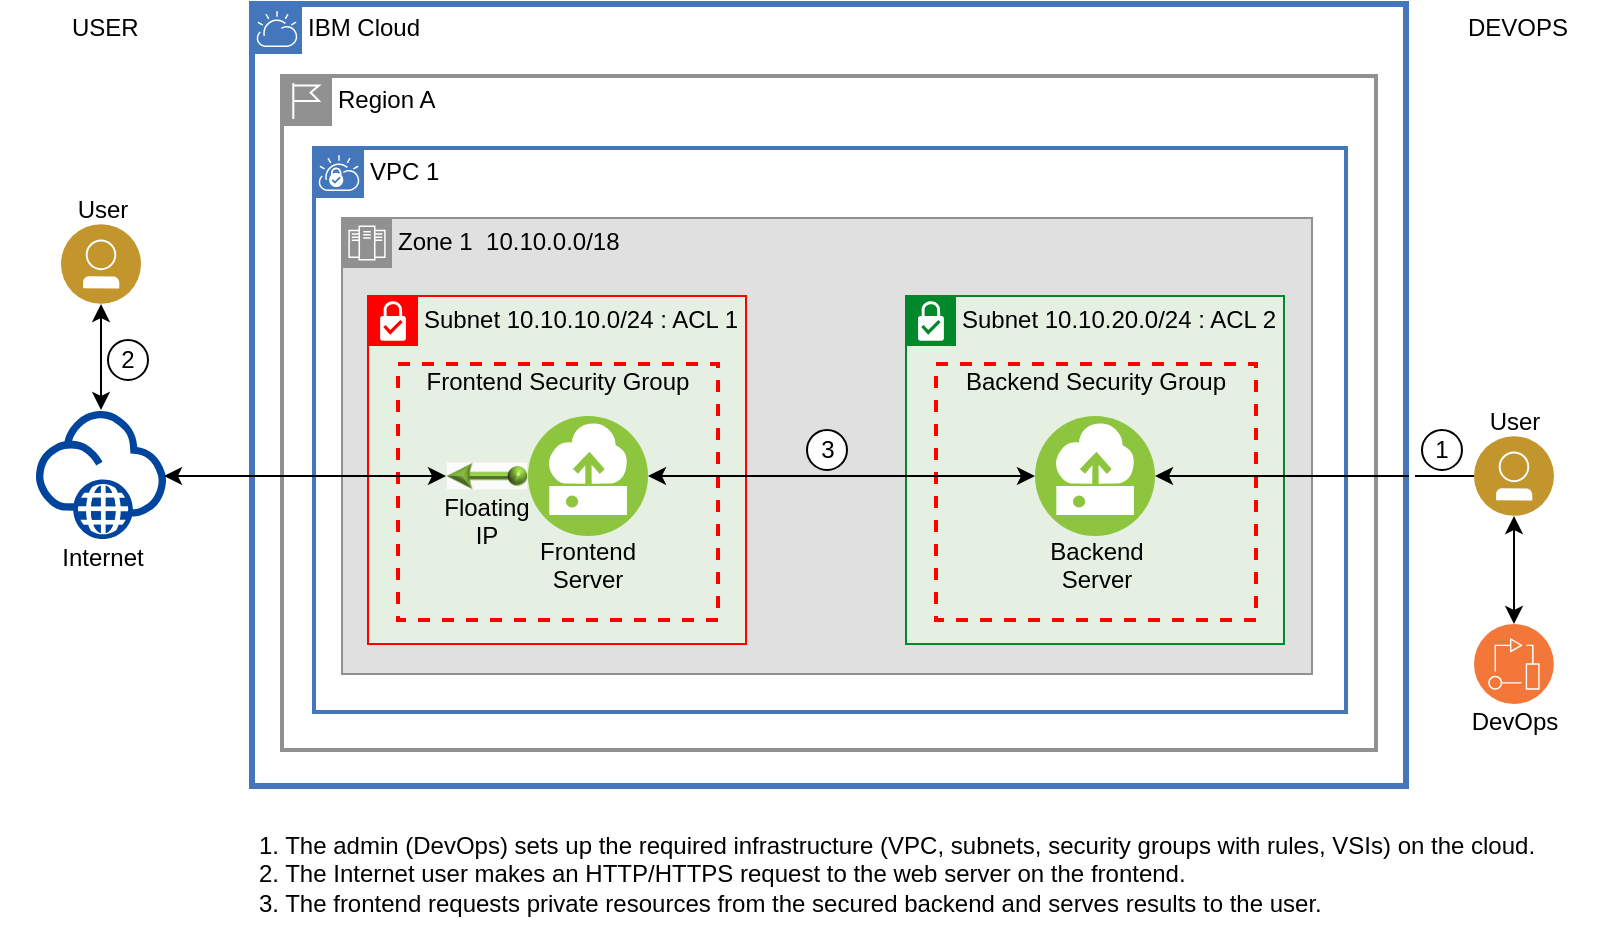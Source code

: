 <mxfile version="12.6.6" type="device"><diagram id="gla63Dk0FSsQ5Y3dld1r" name="Page-1"><mxGraphModel dx="1955" dy="485" grid="1" gridSize="10" guides="1" tooltips="1" connect="1" arrows="1" fold="1" page="1" pageScale="1" pageWidth="1169" pageHeight="827" math="0" shadow="0"><root><mxCell id="0"/><mxCell id="1" parent="0"/><mxCell id="XdhBxeVjwwG-wrsQRxkh-4" value="USER" style="image=img/lib/ibm/vpc/PublicTagOff.svg;imageWidth=25;imageHeight=25;imageAlign=left;imageVerticalAlign=top;fontStyle=0;horizontal=1;verticalAlign=top;align=left;spacingLeft=32;spacingTop=-2;collapsible=0;startSize=28;fillColor=none;rounded=0;whiteSpace=wrap;html=1;absoluteArcSize=1;arcSize=0;strokeColor=#FFFFFF;strokeWidth=3;dashed=0;container=1;" parent="1" vertex="1"><mxGeometry x="-22" y="120" width="121" height="391" as="geometry"/></mxCell><mxCell id="dCvMZ2OZZOgdDhihUdpA-3" value="Internet" style="aspect=fixed;perimeter=ellipsePerimeter;html=1;align=center;shadow=0;dashed=0;image;image=img/lib/ibm/vpc/Internet.svg;labelPosition=center;verticalLabelPosition=bottom;verticalAlign=top;fontSize=12;spacingTop=-5;" parent="XdhBxeVjwwG-wrsQRxkh-4" vertex="1"><mxGeometry x="16" y="203" width="65" height="65" as="geometry"/></mxCell><mxCell id="dCvMZ2OZZOgdDhihUdpA-59" value="User" style="aspect=fixed;perimeter=ellipsePerimeter;html=1;align=center;shadow=0;dashed=0;image;image=img/lib/ibm/users/user.svg;labelPosition=center;verticalLabelPosition=top;verticalAlign=bottom;spacingTop=0;spacingBottom=-2;" parent="XdhBxeVjwwG-wrsQRxkh-4" vertex="1"><mxGeometry x="28.5" y="110" width="40" height="40" as="geometry"/></mxCell><mxCell id="wxzdjMefMCO8B9M6MLoJ-5" value="" style="edgeStyle=elbowEdgeStyle;rounded=0;elbow=vertical;html=1;labelBackgroundColor=#ffffff;startArrow=classic;startFill=1;startSize=6;endArrow=classic;endFill=1;endSize=6;jettySize=auto;orthogonalLoop=1;strokeWidth=1;fontSize=14;exitX=0.5;exitY=0;exitDx=0;exitDy=0;entryX=0.5;entryY=1;entryDx=0;entryDy=0;" parent="XdhBxeVjwwG-wrsQRxkh-4" target="dCvMZ2OZZOgdDhihUdpA-59" edge="1" source="dCvMZ2OZZOgdDhihUdpA-3"><mxGeometry width="60" height="60" relative="1" as="geometry"><mxPoint x="48" y="183" as="sourcePoint"/><mxPoint x="50" y="160" as="targetPoint"/><Array as="points"/></mxGeometry></mxCell><mxCell id="6jhYqI-JNif6bcjNG_Aq-14" value="2" style="ellipse;whiteSpace=wrap;html=1;aspect=fixed;strokeColor=#000000;fillColor=#FFFFFF;fontColor=#000000;" vertex="1" parent="XdhBxeVjwwG-wrsQRxkh-4"><mxGeometry x="52" y="168" width="20" height="20" as="geometry"/></mxCell><mxCell id="dCvMZ2OZZOgdDhihUdpA-4" value="IBM Cloud" style="shape=mxgraph.ibm.box;prType=cloud;fontStyle=0;verticalAlign=top;align=left;spacingLeft=32;spacingTop=4;fillColor=none;rounded=0;whiteSpace=wrap;html=1;strokeColor=#4376BB;strokeWidth=3;dashed=0;container=1;spacing=-4;collapsible=0;" parent="1" vertex="1"><mxGeometry x="102" y="120" width="577" height="391" as="geometry"/></mxCell><mxCell id="dCvMZ2OZZOgdDhihUdpA-5" value="Region A" style="shape=mxgraph.ibm.box;prType=region;fontStyle=0;verticalAlign=top;align=left;spacingLeft=32;spacingTop=4;fillColor=none;rounded=0;whiteSpace=wrap;html=1;strokeColor=#919191;strokeWidth=2;dashed=0;container=1;spacing=-4;collapsible=0;" parent="dCvMZ2OZZOgdDhihUdpA-4" vertex="1"><mxGeometry x="15" y="36" width="547" height="337" as="geometry"/></mxCell><mxCell id="dCvMZ2OZZOgdDhihUdpA-6" value="VPC 1" style="shape=mxgraph.ibm.box;prType=vpc;fontStyle=0;verticalAlign=top;align=left;spacingLeft=32;spacingTop=4;fillColor=none;rounded=0;whiteSpace=wrap;html=1;strokeColor=#4376BB;strokeWidth=2;dashed=0;container=1;spacing=-4;collapsible=0;" parent="dCvMZ2OZZOgdDhihUdpA-5" vertex="1"><mxGeometry x="16" y="36" width="516" height="282" as="geometry"/></mxCell><mxCell id="dCvMZ2OZZOgdDhihUdpA-7" value="&lt;div&gt;&lt;font style=&quot;font-size: 12px&quot;&gt;Zone 1&amp;nbsp; 10.10.0.0/18&lt;br&gt;&lt;/font&gt;&lt;/div&gt;" style="shape=mxgraph.ibm.box;prType=zone;fontStyle=0;verticalAlign=top;align=left;spacingLeft=32;spacingTop=4;fillColor=#E0E0E0;rounded=0;whiteSpace=wrap;html=1;strokeColor=#919191;strokeWidth=1;dashed=0;container=1;spacing=-4;collapsible=0;" parent="dCvMZ2OZZOgdDhihUdpA-6" vertex="1"><mxGeometry x="14" y="35" width="485" height="228" as="geometry"/></mxCell><mxCell id="dCvMZ2OZZOgdDhihUdpA-8" value="&lt;div&gt;&lt;font style=&quot;font-size: 12px&quot;&gt;Subnet 10.10.10.0/24 : ACL 1&lt;br&gt;&lt;/font&gt;&lt;/div&gt;" style="shape=mxgraph.ibm.box;prType=subnet;fontStyle=0;verticalAlign=top;align=left;spacingLeft=32;spacingTop=4;fillColor=#E6F0E2;rounded=0;whiteSpace=wrap;html=1;strokeColor=#FF0000;strokeWidth=1;dashed=0;container=1;spacing=-4;collapsible=0;" parent="dCvMZ2OZZOgdDhihUdpA-7" vertex="1"><mxGeometry x="13" y="39" width="189" height="174" as="geometry"/></mxCell><mxCell id="dCvMZ2OZZOgdDhihUdpA-9" value="Frontend Server" style="aspect=fixed;perimeter=ellipsePerimeter;html=1;align=center;shadow=0;dashed=0;image;image=img/lib/ibm/vpc/Instance.svg;dashPattern=1 1;fontColor=#000000;fontSize=12;labelPosition=center;verticalLabelPosition=bottom;verticalAlign=top;spacingTop=-6;spacingLeft=0;labelBackgroundColor=none;whiteSpace=wrap;" parent="dCvMZ2OZZOgdDhihUdpA-8" vertex="1"><mxGeometry x="80" y="60" width="60" height="60" as="geometry"/></mxCell><mxCell id="dCvMZ2OZZOgdDhihUdpA-11" value="&lt;div&gt;Floating &lt;br&gt;&lt;/div&gt;&lt;div&gt;IP&lt;/div&gt;" style="aspect=fixed;perimeter=ellipsePerimeter;html=1;align=center;shadow=0;dashed=0;image;image=img/lib/ibm/vpc/FloatingIP.svg;fontColor=#000000;labelPosition=center;verticalLabelPosition=bottom;verticalAlign=top;fontSize=12;spacingLeft=-1;spacingTop=-19;spacingBottom=-20;rotation=0;textDirection=rtl;flipH=0;flipV=1;direction=west;labelBackgroundColor=none;" parent="dCvMZ2OZZOgdDhihUdpA-8" vertex="1"><mxGeometry x="39" y="69.5" width="41" height="41" as="geometry"/></mxCell><mxCell id="dCvMZ2OZZOgdDhihUdpA-20" value="Frontend Security Group" style="fontStyle=0;verticalAlign=top;align=center;spacingTop=-5;fillColor=none;rounded=0;whiteSpace=wrap;html=1;strokeColor=#FF0000;strokeWidth=2;dashed=1;container=1;collapsible=0;spacingLeft=0;" parent="dCvMZ2OZZOgdDhihUdpA-8" vertex="1"><mxGeometry x="15" y="34" width="160" height="128" as="geometry"/></mxCell><mxCell id="dCvMZ2OZZOgdDhihUdpA-13" value="&lt;div&gt;&lt;font style=&quot;font-size: 12px&quot;&gt;Subnet 10.10.20.0/24&lt;/font&gt; : ACL 2&lt;br&gt;&lt;/div&gt;" style="shape=mxgraph.ibm.box;prType=subnet;fontStyle=0;verticalAlign=top;align=left;spacingLeft=32;spacingTop=4;fillColor=#E6F0E2;rounded=0;whiteSpace=wrap;html=1;strokeColor=#00882B;strokeWidth=1;dashed=0;container=1;spacing=-4;collapsible=0;" parent="dCvMZ2OZZOgdDhihUdpA-7" vertex="1"><mxGeometry x="282" y="39" width="189" height="174" as="geometry"/></mxCell><mxCell id="dCvMZ2OZZOgdDhihUdpA-14" value="&lt;div&gt;Backend&lt;/div&gt;&lt;div&gt;Server&lt;br&gt;&lt;/div&gt;" style="aspect=fixed;perimeter=ellipsePerimeter;html=1;align=center;shadow=0;dashed=0;image;image=img/lib/ibm/vpc/Instance.svg;dashPattern=1 1;fontColor=#000000;fontSize=12;labelPosition=center;verticalLabelPosition=bottom;verticalAlign=top;imageBackground=none;labelBackgroundColor=none;spacingTop=-6;" parent="dCvMZ2OZZOgdDhihUdpA-13" vertex="1"><mxGeometry x="64.5" y="60" width="60" height="60" as="geometry"/></mxCell><mxCell id="6jhYqI-JNif6bcjNG_Aq-4" value="Backend Security Group" style="fontStyle=0;verticalAlign=top;align=center;spacingTop=-5;fillColor=none;rounded=0;whiteSpace=wrap;html=1;strokeColor=#FF0000;strokeWidth=2;dashed=1;container=1;collapsible=0;spacingLeft=0;" vertex="1" parent="dCvMZ2OZZOgdDhihUdpA-13"><mxGeometry x="15" y="34" width="160" height="128" as="geometry"/></mxCell><mxCell id="6jhYqI-JNif6bcjNG_Aq-6" style="edgeStyle=orthogonalEdgeStyle;rounded=0;orthogonalLoop=1;jettySize=auto;html=1;exitX=1;exitY=0.5;exitDx=0;exitDy=0;entryX=0;entryY=0.5;entryDx=0;entryDy=0;startArrow=classic;startFill=1;" edge="1" parent="dCvMZ2OZZOgdDhihUdpA-7" source="dCvMZ2OZZOgdDhihUdpA-9" target="dCvMZ2OZZOgdDhihUdpA-14"><mxGeometry relative="1" as="geometry"/></mxCell><mxCell id="6jhYqI-JNif6bcjNG_Aq-13" value="3" style="ellipse;whiteSpace=wrap;html=1;aspect=fixed;strokeColor=#000000;fillColor=#FFFFFF;fontColor=#000000;" vertex="1" parent="dCvMZ2OZZOgdDhihUdpA-7"><mxGeometry x="232.5" y="106" width="20" height="20" as="geometry"/></mxCell><mxCell id="wxzdjMefMCO8B9M6MLoJ-28" value="" style="edgeStyle=elbowEdgeStyle;rounded=0;elbow=vertical;html=1;labelBackgroundColor=#ffffff;startArrow=classic;startFill=1;startSize=6;endArrow=classic;endFill=1;endSize=6;jettySize=auto;orthogonalLoop=1;strokeWidth=1;fontSize=14;entryX=1;entryY=0.5;entryDx=0;entryDy=0;" parent="1" edge="1" target="dCvMZ2OZZOgdDhihUdpA-11"><mxGeometry width="60" height="60" relative="1" as="geometry"><mxPoint x="58" y="356" as="sourcePoint"/><mxPoint x="180" y="386" as="targetPoint"/><Array as="points"><mxPoint x="140" y="356"/></Array></mxGeometry></mxCell><mxCell id="6jhYqI-JNif6bcjNG_Aq-10" style="edgeStyle=orthogonalEdgeStyle;rounded=0;orthogonalLoop=1;jettySize=auto;html=1;exitX=1;exitY=0.5;exitDx=0;exitDy=0;entryX=0;entryY=0.5;entryDx=0;entryDy=0;startArrow=classic;startFill=1;endArrow=none;endFill=0;" edge="1" parent="1" source="dCvMZ2OZZOgdDhihUdpA-14" target="6jhYqI-JNif6bcjNG_Aq-9"><mxGeometry relative="1" as="geometry"/></mxCell><mxCell id="6jhYqI-JNif6bcjNG_Aq-16" value="DEVOPS" style="shape=mxgraph.ibm.box;prType=enterprise;fontStyle=0;verticalAlign=top;align=left;spacingLeft=32;spacingTop=4;fillColor=none;rounded=0;whiteSpace=wrap;html=1;strokeColor=#FFFFFF;strokeWidth=3;dashed=0;container=1;spacing=-4;collapsible=0;fontColor=#000000;" vertex="1" parent="1"><mxGeometry x="682" y="120" width="102" height="391" as="geometry"/></mxCell><mxCell id="6jhYqI-JNif6bcjNG_Aq-8" value="DevOps" style="aspect=fixed;perimeter=ellipsePerimeter;html=1;align=center;shadow=0;dashed=0;fontColor=#000000;labelBackgroundColor=#ffffff;fontSize=12;spacingTop=-5;image;image=img/lib/ibm/devops/devops.svg;strokeColor=#FF0000;fillColor=#F8CECC;" vertex="1" parent="6jhYqI-JNif6bcjNG_Aq-16"><mxGeometry x="31" y="310" width="40" height="40" as="geometry"/></mxCell><mxCell id="6jhYqI-JNif6bcjNG_Aq-9" value="User" style="aspect=fixed;perimeter=ellipsePerimeter;html=1;align=center;shadow=0;dashed=0;image;image=img/lib/ibm/users/user.svg;labelPosition=center;verticalLabelPosition=top;verticalAlign=bottom;spacingBottom=-2;" vertex="1" parent="6jhYqI-JNif6bcjNG_Aq-16"><mxGeometry x="31" y="216" width="40" height="40" as="geometry"/></mxCell><mxCell id="6jhYqI-JNif6bcjNG_Aq-11" style="edgeStyle=orthogonalEdgeStyle;rounded=0;orthogonalLoop=1;jettySize=auto;html=1;exitX=0.5;exitY=1;exitDx=0;exitDy=0;entryX=0.5;entryY=0;entryDx=0;entryDy=0;startArrow=classic;startFill=1;endArrow=classic;endFill=1;fontColor=#000000;" edge="1" parent="6jhYqI-JNif6bcjNG_Aq-16" source="6jhYqI-JNif6bcjNG_Aq-9" target="6jhYqI-JNif6bcjNG_Aq-8"><mxGeometry relative="1" as="geometry"/></mxCell><mxCell id="6jhYqI-JNif6bcjNG_Aq-12" value="1" style="ellipse;whiteSpace=wrap;html=1;aspect=fixed;strokeColor=#000000;fillColor=#FFFFFF;fontColor=#000000;" vertex="1" parent="6jhYqI-JNif6bcjNG_Aq-16"><mxGeometry x="5" y="213" width="20" height="20" as="geometry"/></mxCell><mxCell id="6jhYqI-JNif6bcjNG_Aq-21" value="&lt;div align=&quot;left&quot;&gt;1. The admin (DevOps) sets up the required infrastructure (VPC, subnets, security groups with rules, VSIs) on the cloud.&lt;/div&gt;&lt;div align=&quot;left&quot;&gt;2. The Internet user makes an HTTP/HTTPS request to the web server on the frontend.&lt;/div&gt;&lt;div align=&quot;left&quot;&gt;3. The frontend requests private resources from the secured backend and serves results to the user.&lt;br&gt;&lt;/div&gt;" style="text;html=1;resizable=0;autosize=1;align=center;verticalAlign=middle;points=[];fillColor=none;strokeColor=none;rounded=0;fontColor=#000000;" vertex="1" parent="1"><mxGeometry x="99" y="530" width="650" height="50" as="geometry"/></mxCell><mxCell id="dCvMZ2OZZOgdDhihUdpA-1" parent="0"/><mxCell id="dCvMZ2OZZOgdDhihUdpA-84" parent="0"/><mxCell id="dCvMZ2OZZOgdDhihUdpA-85" value="Connector" parent="0"/><mxCell id="dCvMZ2OZZOgdDhihUdpA-86" parent="0"/><mxCell id="dCvMZ2OZZOgdDhihUdpA-87" value="Connector" parent="0"/><mxCell id="dCvMZ2OZZOgdDhihUdpA-88" parent="0"/><mxCell id="dCvMZ2OZZOgdDhihUdpA-89" parent="0"/><mxCell id="dCvMZ2OZZOgdDhihUdpA-90" value="Connector" parent="0"/><mxCell id="dCvMZ2OZZOgdDhihUdpA-91" parent="0"/><mxCell id="dCvMZ2OZZOgdDhihUdpA-92" value="Connector" parent="0"/></root></mxGraphModel></diagram></mxfile>